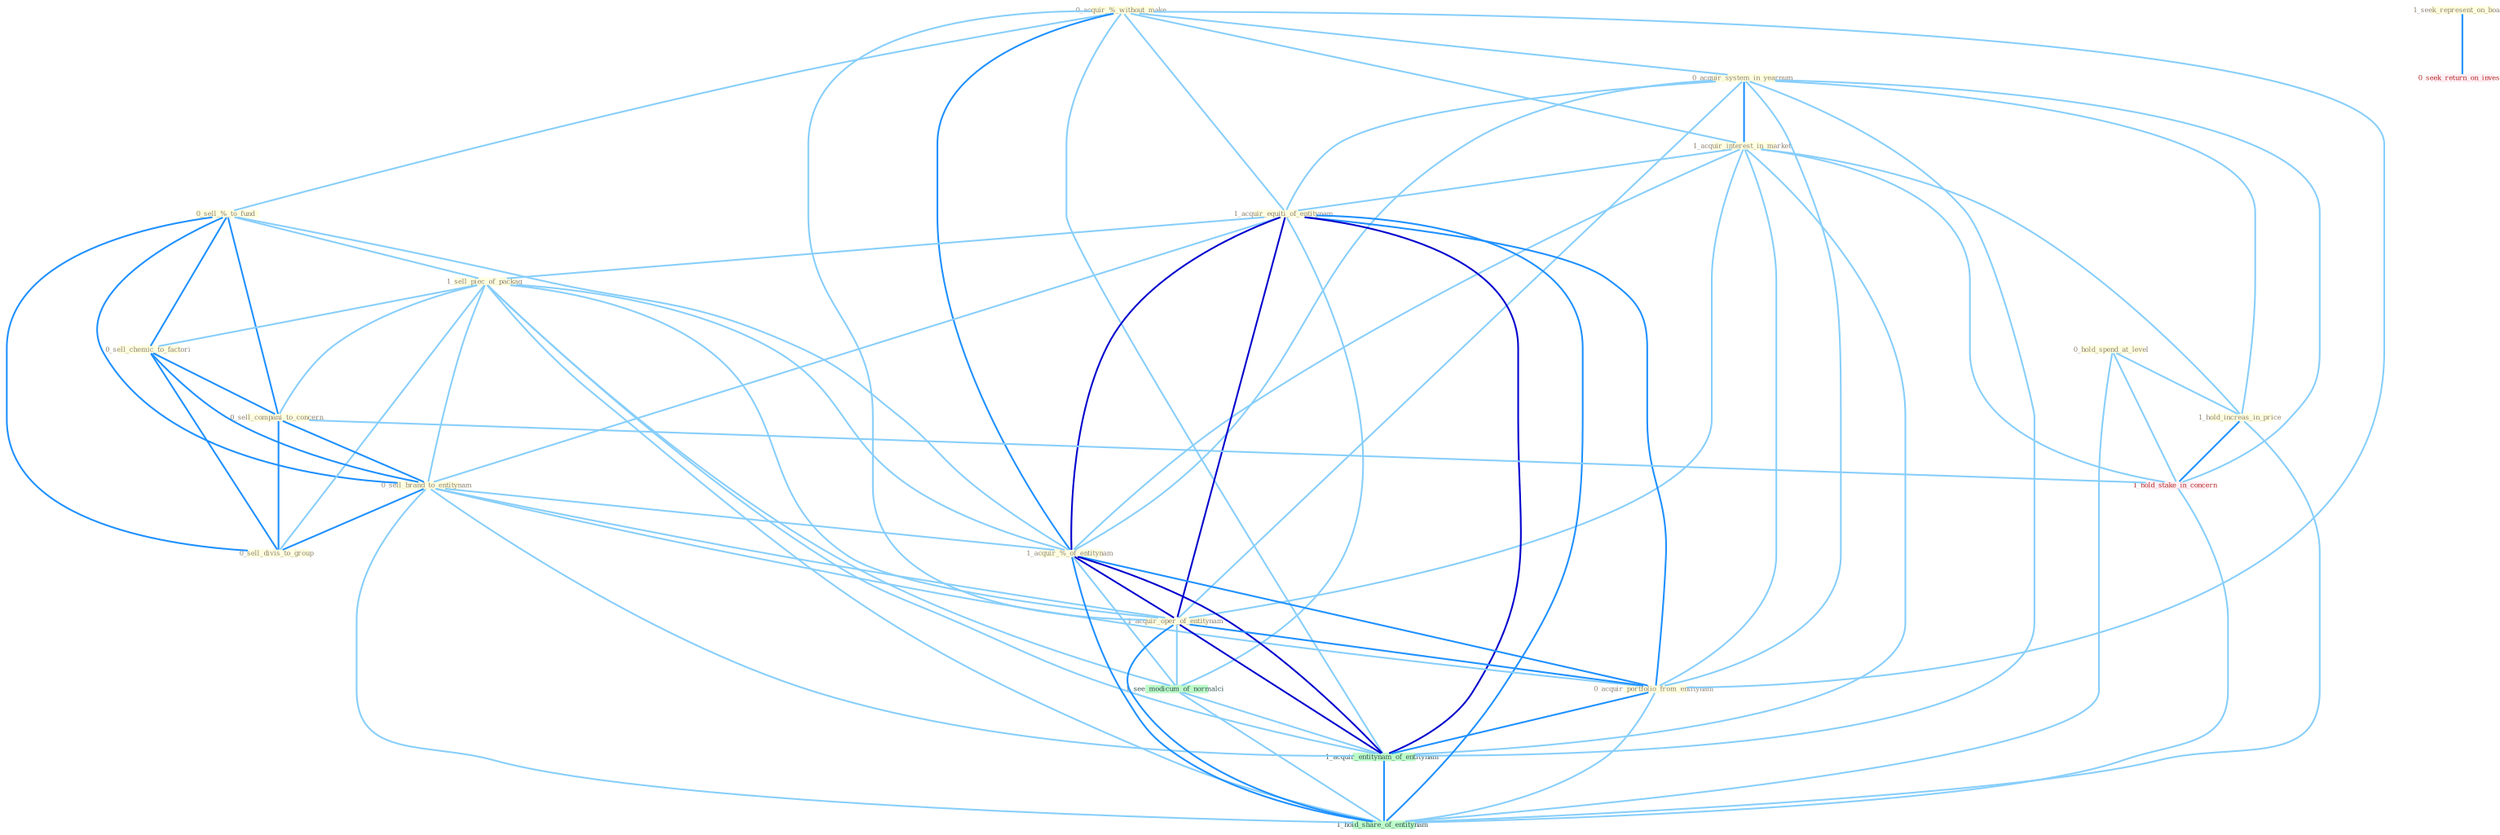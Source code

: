 Graph G{ 
    node
    [shape=polygon,style=filled,width=.5,height=.06,color="#BDFCC9",fixedsize=true,fontsize=4,
    fontcolor="#2f4f4f"];
    {node
    [color="#ffffe0", fontcolor="#8b7d6b"] "0_acquir_%_without_make " "0_acquir_system_in_yearnum " "0_hold_spend_at_level " "1_acquir_interest_in_market " "0_sell_%_to_fund " "1_hold_increas_in_price " "1_acquir_equiti_of_entitynam " "1_sell_piec_of_packag " "0_sell_chemic_to_factori " "0_sell_compani_to_concern " "0_sell_brand_to_entitynam " "0_sell_divis_to_group " "1_seek_represent_on_board " "1_acquir_%_of_entitynam " "1_acquir_oper_of_entitynam " "0_acquir_portfolio_from_entitynam "}
{node [color="#fff0f5", fontcolor="#b22222"] "1_hold_stake_in_concern " "0_seek_return_on_invest "}
edge [color="#B0E2FF"];

	"0_acquir_%_without_make " -- "0_acquir_system_in_yearnum " [w="1", color="#87cefa" ];
	"0_acquir_%_without_make " -- "1_acquir_interest_in_market " [w="1", color="#87cefa" ];
	"0_acquir_%_without_make " -- "0_sell_%_to_fund " [w="1", color="#87cefa" ];
	"0_acquir_%_without_make " -- "1_acquir_equiti_of_entitynam " [w="1", color="#87cefa" ];
	"0_acquir_%_without_make " -- "1_acquir_%_of_entitynam " [w="2", color="#1e90ff" , len=0.8];
	"0_acquir_%_without_make " -- "1_acquir_oper_of_entitynam " [w="1", color="#87cefa" ];
	"0_acquir_%_without_make " -- "0_acquir_portfolio_from_entitynam " [w="1", color="#87cefa" ];
	"0_acquir_%_without_make " -- "1_acquir_entitynam_of_entitynam " [w="1", color="#87cefa" ];
	"0_acquir_system_in_yearnum " -- "1_acquir_interest_in_market " [w="2", color="#1e90ff" , len=0.8];
	"0_acquir_system_in_yearnum " -- "1_hold_increas_in_price " [w="1", color="#87cefa" ];
	"0_acquir_system_in_yearnum " -- "1_acquir_equiti_of_entitynam " [w="1", color="#87cefa" ];
	"0_acquir_system_in_yearnum " -- "1_acquir_%_of_entitynam " [w="1", color="#87cefa" ];
	"0_acquir_system_in_yearnum " -- "1_acquir_oper_of_entitynam " [w="1", color="#87cefa" ];
	"0_acquir_system_in_yearnum " -- "0_acquir_portfolio_from_entitynam " [w="1", color="#87cefa" ];
	"0_acquir_system_in_yearnum " -- "1_hold_stake_in_concern " [w="1", color="#87cefa" ];
	"0_acquir_system_in_yearnum " -- "1_acquir_entitynam_of_entitynam " [w="1", color="#87cefa" ];
	"0_hold_spend_at_level " -- "1_hold_increas_in_price " [w="1", color="#87cefa" ];
	"0_hold_spend_at_level " -- "1_hold_stake_in_concern " [w="1", color="#87cefa" ];
	"0_hold_spend_at_level " -- "1_hold_share_of_entitynam " [w="1", color="#87cefa" ];
	"1_acquir_interest_in_market " -- "1_hold_increas_in_price " [w="1", color="#87cefa" ];
	"1_acquir_interest_in_market " -- "1_acquir_equiti_of_entitynam " [w="1", color="#87cefa" ];
	"1_acquir_interest_in_market " -- "1_acquir_%_of_entitynam " [w="1", color="#87cefa" ];
	"1_acquir_interest_in_market " -- "1_acquir_oper_of_entitynam " [w="1", color="#87cefa" ];
	"1_acquir_interest_in_market " -- "0_acquir_portfolio_from_entitynam " [w="1", color="#87cefa" ];
	"1_acquir_interest_in_market " -- "1_hold_stake_in_concern " [w="1", color="#87cefa" ];
	"1_acquir_interest_in_market " -- "1_acquir_entitynam_of_entitynam " [w="1", color="#87cefa" ];
	"0_sell_%_to_fund " -- "1_sell_piec_of_packag " [w="1", color="#87cefa" ];
	"0_sell_%_to_fund " -- "0_sell_chemic_to_factori " [w="2", color="#1e90ff" , len=0.8];
	"0_sell_%_to_fund " -- "0_sell_compani_to_concern " [w="2", color="#1e90ff" , len=0.8];
	"0_sell_%_to_fund " -- "0_sell_brand_to_entitynam " [w="2", color="#1e90ff" , len=0.8];
	"0_sell_%_to_fund " -- "0_sell_divis_to_group " [w="2", color="#1e90ff" , len=0.8];
	"0_sell_%_to_fund " -- "1_acquir_%_of_entitynam " [w="1", color="#87cefa" ];
	"1_hold_increas_in_price " -- "1_hold_stake_in_concern " [w="2", color="#1e90ff" , len=0.8];
	"1_hold_increas_in_price " -- "1_hold_share_of_entitynam " [w="1", color="#87cefa" ];
	"1_acquir_equiti_of_entitynam " -- "1_sell_piec_of_packag " [w="1", color="#87cefa" ];
	"1_acquir_equiti_of_entitynam " -- "0_sell_brand_to_entitynam " [w="1", color="#87cefa" ];
	"1_acquir_equiti_of_entitynam " -- "1_acquir_%_of_entitynam " [w="3", color="#0000cd" , len=0.6];
	"1_acquir_equiti_of_entitynam " -- "1_acquir_oper_of_entitynam " [w="3", color="#0000cd" , len=0.6];
	"1_acquir_equiti_of_entitynam " -- "0_acquir_portfolio_from_entitynam " [w="2", color="#1e90ff" , len=0.8];
	"1_acquir_equiti_of_entitynam " -- "1_see_modicum_of_normalci " [w="1", color="#87cefa" ];
	"1_acquir_equiti_of_entitynam " -- "1_acquir_entitynam_of_entitynam " [w="3", color="#0000cd" , len=0.6];
	"1_acquir_equiti_of_entitynam " -- "1_hold_share_of_entitynam " [w="2", color="#1e90ff" , len=0.8];
	"1_sell_piec_of_packag " -- "0_sell_chemic_to_factori " [w="1", color="#87cefa" ];
	"1_sell_piec_of_packag " -- "0_sell_compani_to_concern " [w="1", color="#87cefa" ];
	"1_sell_piec_of_packag " -- "0_sell_brand_to_entitynam " [w="1", color="#87cefa" ];
	"1_sell_piec_of_packag " -- "0_sell_divis_to_group " [w="1", color="#87cefa" ];
	"1_sell_piec_of_packag " -- "1_acquir_%_of_entitynam " [w="1", color="#87cefa" ];
	"1_sell_piec_of_packag " -- "1_acquir_oper_of_entitynam " [w="1", color="#87cefa" ];
	"1_sell_piec_of_packag " -- "1_see_modicum_of_normalci " [w="1", color="#87cefa" ];
	"1_sell_piec_of_packag " -- "1_acquir_entitynam_of_entitynam " [w="1", color="#87cefa" ];
	"1_sell_piec_of_packag " -- "1_hold_share_of_entitynam " [w="1", color="#87cefa" ];
	"0_sell_chemic_to_factori " -- "0_sell_compani_to_concern " [w="2", color="#1e90ff" , len=0.8];
	"0_sell_chemic_to_factori " -- "0_sell_brand_to_entitynam " [w="2", color="#1e90ff" , len=0.8];
	"0_sell_chemic_to_factori " -- "0_sell_divis_to_group " [w="2", color="#1e90ff" , len=0.8];
	"0_sell_compani_to_concern " -- "0_sell_brand_to_entitynam " [w="2", color="#1e90ff" , len=0.8];
	"0_sell_compani_to_concern " -- "0_sell_divis_to_group " [w="2", color="#1e90ff" , len=0.8];
	"0_sell_compani_to_concern " -- "1_hold_stake_in_concern " [w="1", color="#87cefa" ];
	"0_sell_brand_to_entitynam " -- "0_sell_divis_to_group " [w="2", color="#1e90ff" , len=0.8];
	"0_sell_brand_to_entitynam " -- "1_acquir_%_of_entitynam " [w="1", color="#87cefa" ];
	"0_sell_brand_to_entitynam " -- "1_acquir_oper_of_entitynam " [w="1", color="#87cefa" ];
	"0_sell_brand_to_entitynam " -- "0_acquir_portfolio_from_entitynam " [w="1", color="#87cefa" ];
	"0_sell_brand_to_entitynam " -- "1_acquir_entitynam_of_entitynam " [w="1", color="#87cefa" ];
	"0_sell_brand_to_entitynam " -- "1_hold_share_of_entitynam " [w="1", color="#87cefa" ];
	"1_seek_represent_on_board " -- "0_seek_return_on_invest " [w="2", color="#1e90ff" , len=0.8];
	"1_acquir_%_of_entitynam " -- "1_acquir_oper_of_entitynam " [w="3", color="#0000cd" , len=0.6];
	"1_acquir_%_of_entitynam " -- "0_acquir_portfolio_from_entitynam " [w="2", color="#1e90ff" , len=0.8];
	"1_acquir_%_of_entitynam " -- "1_see_modicum_of_normalci " [w="1", color="#87cefa" ];
	"1_acquir_%_of_entitynam " -- "1_acquir_entitynam_of_entitynam " [w="3", color="#0000cd" , len=0.6];
	"1_acquir_%_of_entitynam " -- "1_hold_share_of_entitynam " [w="2", color="#1e90ff" , len=0.8];
	"1_acquir_oper_of_entitynam " -- "0_acquir_portfolio_from_entitynam " [w="2", color="#1e90ff" , len=0.8];
	"1_acquir_oper_of_entitynam " -- "1_see_modicum_of_normalci " [w="1", color="#87cefa" ];
	"1_acquir_oper_of_entitynam " -- "1_acquir_entitynam_of_entitynam " [w="3", color="#0000cd" , len=0.6];
	"1_acquir_oper_of_entitynam " -- "1_hold_share_of_entitynam " [w="2", color="#1e90ff" , len=0.8];
	"0_acquir_portfolio_from_entitynam " -- "1_acquir_entitynam_of_entitynam " [w="2", color="#1e90ff" , len=0.8];
	"0_acquir_portfolio_from_entitynam " -- "1_hold_share_of_entitynam " [w="1", color="#87cefa" ];
	"1_hold_stake_in_concern " -- "1_hold_share_of_entitynam " [w="1", color="#87cefa" ];
	"1_see_modicum_of_normalci " -- "1_acquir_entitynam_of_entitynam " [w="1", color="#87cefa" ];
	"1_see_modicum_of_normalci " -- "1_hold_share_of_entitynam " [w="1", color="#87cefa" ];
	"1_acquir_entitynam_of_entitynam " -- "1_hold_share_of_entitynam " [w="2", color="#1e90ff" , len=0.8];
}